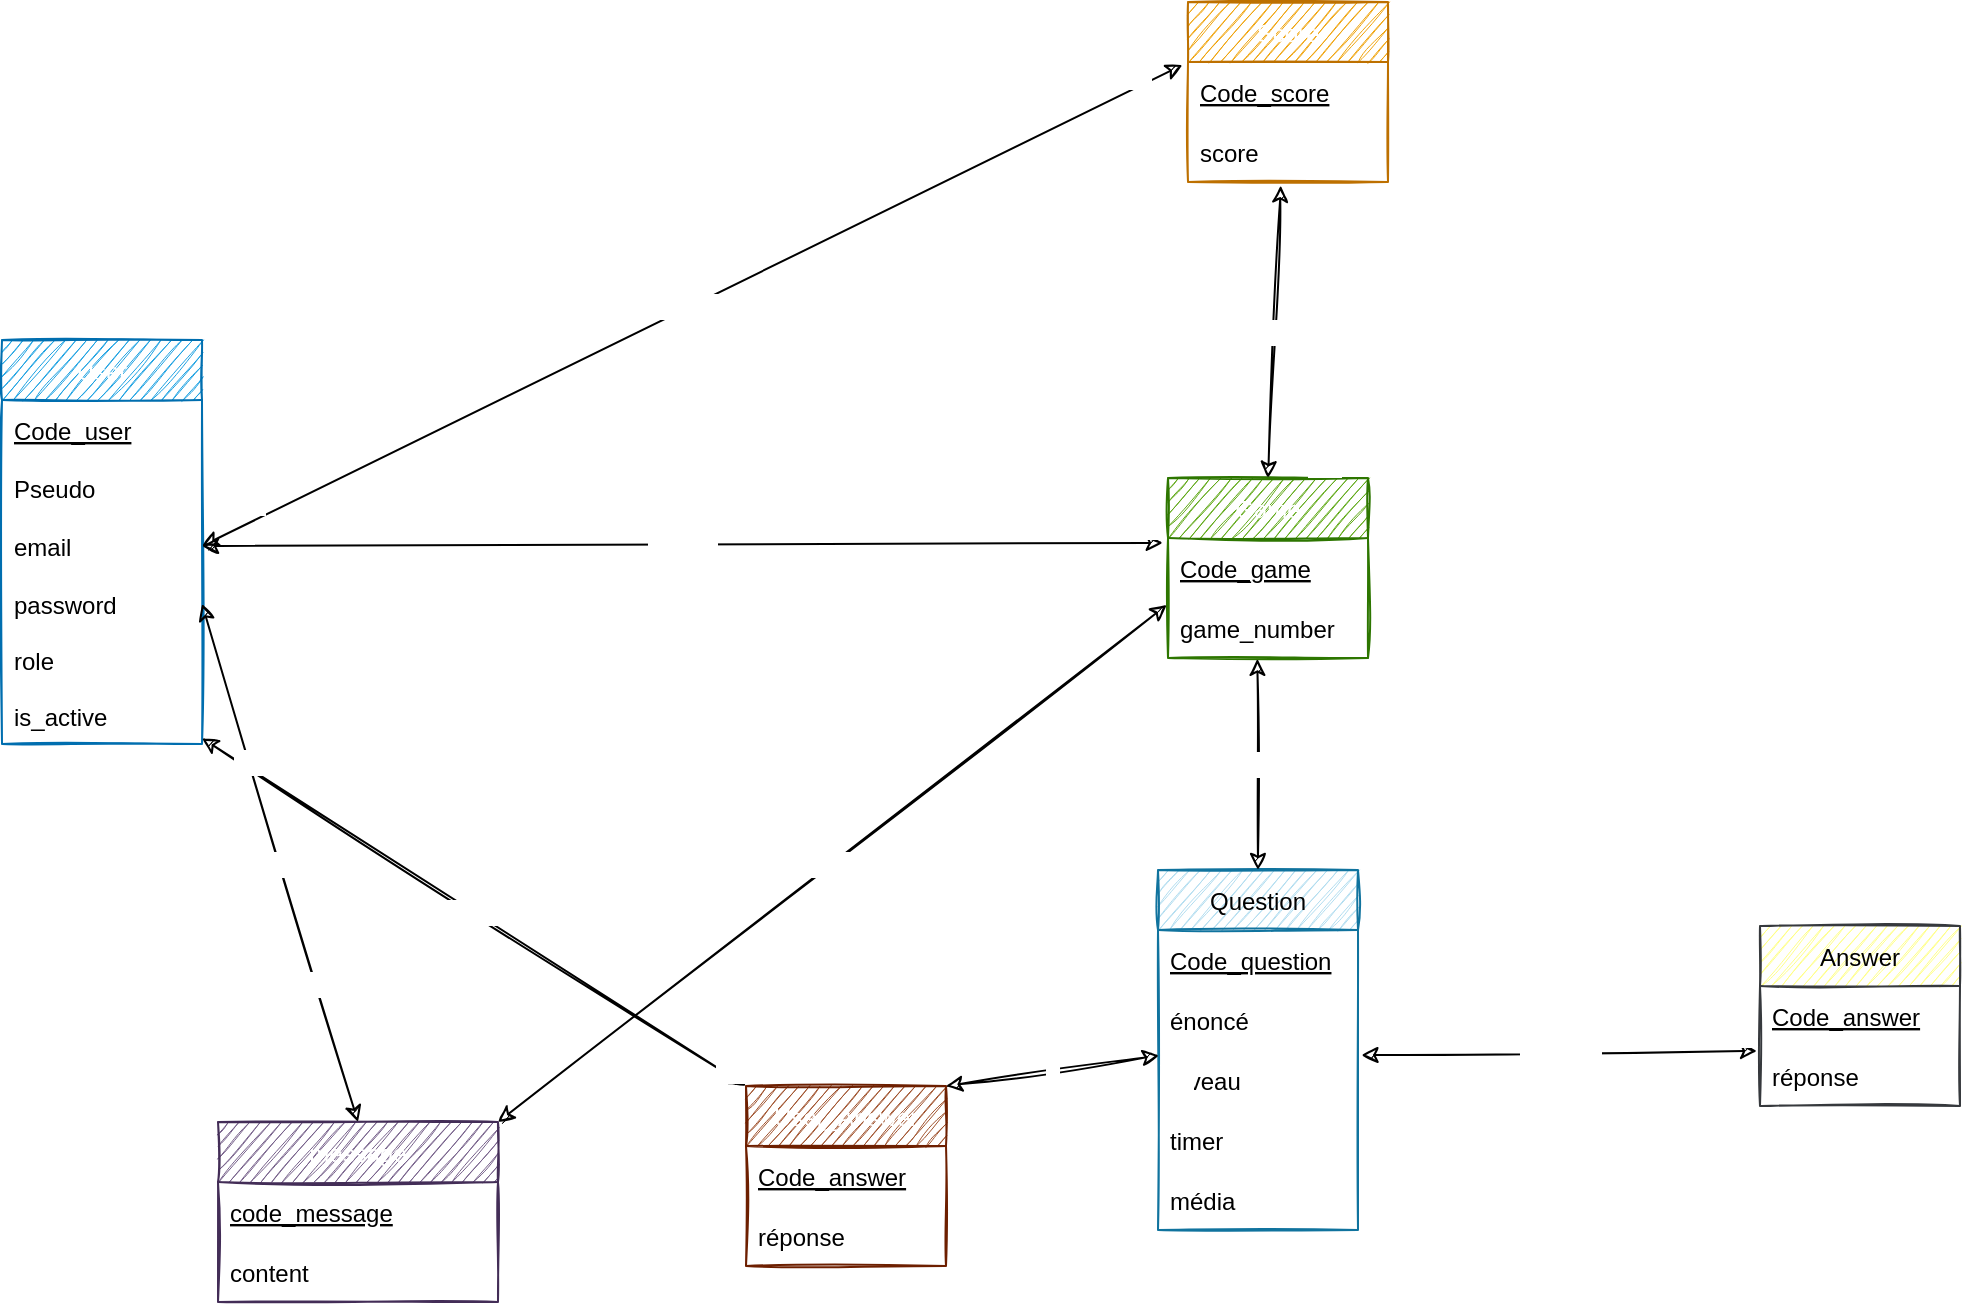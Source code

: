 <mxfile>
    <diagram id="3xxxpGB8uzVEkUUVOhj-" name="Page-1">
        <mxGraphModel dx="3545" dy="1462" grid="0" gridSize="10" guides="1" tooltips="1" connect="1" arrows="1" fold="1" page="0" pageScale="1" pageWidth="827" pageHeight="1169" background="none" math="0" shadow="0">
            <root>
                <mxCell id="0"/>
                <mxCell id="1" parent="0"/>
                <mxCell id="93" value="User" style="swimlane;fontStyle=0;childLayout=stackLayout;horizontal=1;startSize=30;horizontalStack=0;resizeParent=1;resizeParentMax=0;resizeLast=0;collapsible=1;marginBottom=0;fillColor=#1ba1e2;fontColor=#ffffff;strokeColor=#006EAF;rounded=0;sketch=1;" parent="1" vertex="1">
                    <mxGeometry x="-1635" y="-616" width="100" height="202" as="geometry">
                        <mxRectangle x="-1184" y="-603" width="52" height="30" as="alternateBounds"/>
                    </mxGeometry>
                </mxCell>
                <mxCell id="94" value="Code_user" style="text;strokeColor=none;fillColor=none;align=left;verticalAlign=middle;spacingLeft=4;spacingRight=4;overflow=hidden;points=[[0,0.5],[1,0.5]];portConstraint=eastwest;rotatable=0;fontStyle=4;rounded=0;sketch=1;" parent="93" vertex="1">
                    <mxGeometry y="30" width="100" height="30" as="geometry"/>
                </mxCell>
                <mxCell id="96" value="Pseudo" style="text;strokeColor=none;fillColor=none;align=left;verticalAlign=middle;spacingLeft=4;spacingRight=4;overflow=hidden;points=[[0,0.5],[1,0.5]];portConstraint=eastwest;rotatable=0;rounded=0;sketch=1;" parent="93" vertex="1">
                    <mxGeometry y="60" width="100" height="28" as="geometry"/>
                </mxCell>
                <mxCell id="97" value="email" style="text;strokeColor=none;fillColor=none;align=left;verticalAlign=middle;spacingLeft=4;spacingRight=4;overflow=hidden;points=[[0,0.5],[1,0.5]];portConstraint=eastwest;rotatable=0;rounded=0;sketch=1;" parent="93" vertex="1">
                    <mxGeometry y="88" width="100" height="30" as="geometry"/>
                </mxCell>
                <mxCell id="105" value="password" style="text;strokeColor=none;fillColor=none;align=left;verticalAlign=middle;spacingLeft=4;spacingRight=4;overflow=hidden;points=[[0,0.5],[1,0.5]];portConstraint=eastwest;rotatable=0;rounded=0;sketch=1;" parent="93" vertex="1">
                    <mxGeometry y="118" width="100" height="28" as="geometry"/>
                </mxCell>
                <mxCell id="107" value="role" style="text;strokeColor=none;fillColor=none;align=left;verticalAlign=middle;spacingLeft=4;spacingRight=4;overflow=hidden;points=[[0,0.5],[1,0.5]];portConstraint=eastwest;rotatable=0;rounded=0;sketch=1;" parent="93" vertex="1">
                    <mxGeometry y="146" width="100" height="28" as="geometry"/>
                </mxCell>
                <mxCell id="108" value="is_active" style="text;strokeColor=none;fillColor=none;align=left;verticalAlign=middle;spacingLeft=4;spacingRight=4;overflow=hidden;points=[[0,0.5],[1,0.5]];portConstraint=eastwest;rotatable=0;rounded=0;sketch=1;" parent="93" vertex="1">
                    <mxGeometry y="174" width="100" height="28" as="geometry"/>
                </mxCell>
                <mxCell id="109" value="Game" style="swimlane;fontStyle=0;childLayout=stackLayout;horizontal=1;startSize=30;horizontalStack=0;resizeParent=1;resizeParentMax=0;resizeLast=0;collapsible=1;marginBottom=0;fillColor=#60a917;fontColor=#ffffff;strokeColor=#2D7600;rounded=0;sketch=1;" parent="1" vertex="1">
                    <mxGeometry x="-1052" y="-547" width="100" height="90" as="geometry">
                        <mxRectangle x="-1184" y="-603" width="52" height="30" as="alternateBounds"/>
                    </mxGeometry>
                </mxCell>
                <mxCell id="110" value="Code_game" style="text;strokeColor=none;fillColor=none;align=left;verticalAlign=middle;spacingLeft=4;spacingRight=4;overflow=hidden;points=[[0,0.5],[1,0.5]];portConstraint=eastwest;rotatable=0;fontStyle=4;rounded=0;sketch=1;" parent="109" vertex="1">
                    <mxGeometry y="30" width="100" height="30" as="geometry"/>
                </mxCell>
                <mxCell id="279" value="game_number" style="text;strokeColor=none;fillColor=none;align=left;verticalAlign=middle;spacingLeft=4;spacingRight=4;overflow=hidden;points=[[0,0.5],[1,0.5]];portConstraint=eastwest;rotatable=0;fontStyle=0;rounded=0;sketch=1;" vertex="1" parent="109">
                    <mxGeometry y="60" width="100" height="30" as="geometry"/>
                </mxCell>
                <mxCell id="122" value="Score" style="swimlane;fontStyle=0;childLayout=stackLayout;horizontal=1;startSize=30;horizontalStack=0;resizeParent=1;resizeParentMax=0;resizeLast=0;collapsible=1;marginBottom=0;fillColor=#f0a30a;strokeColor=#BD7000;rounded=0;fontColor=#FFFFFF;sketch=1;" parent="1" vertex="1">
                    <mxGeometry x="-1042" y="-785" width="100" height="90" as="geometry">
                        <mxRectangle x="-1184" y="-603" width="52" height="30" as="alternateBounds"/>
                    </mxGeometry>
                </mxCell>
                <mxCell id="123" value="Code_score" style="text;strokeColor=none;fillColor=none;align=left;verticalAlign=middle;spacingLeft=4;spacingRight=4;overflow=hidden;points=[[0,0.5],[1,0.5]];portConstraint=eastwest;rotatable=0;fontStyle=4;rounded=0;sketch=1;" parent="122" vertex="1">
                    <mxGeometry y="30" width="100" height="30" as="geometry"/>
                </mxCell>
                <mxCell id="267" value="score" style="text;strokeColor=none;fillColor=none;align=left;verticalAlign=middle;spacingLeft=4;spacingRight=4;overflow=hidden;points=[[0,0.5],[1,0.5]];portConstraint=eastwest;rotatable=0;fontStyle=0;rounded=0;sketch=1;" vertex="1" parent="122">
                    <mxGeometry y="60" width="100" height="30" as="geometry"/>
                </mxCell>
                <mxCell id="147" value="" style="endArrow=classic;html=1;fontColor=#FFFFFF;startArrow=classic;startFill=1;entryX=-0.028;entryY=0.05;entryDx=0;entryDy=0;entryPerimeter=0;exitX=1;exitY=0.5;exitDx=0;exitDy=0;sketch=1;" parent="1" source="97" target="123" edge="1">
                    <mxGeometry relative="1" as="geometry">
                        <mxPoint x="-1187" y="-545" as="sourcePoint"/>
                        <mxPoint x="-923" y="-702" as="targetPoint"/>
                    </mxGeometry>
                </mxCell>
                <mxCell id="148" value="Obtient" style="edgeLabel;resizable=0;html=1;align=center;verticalAlign=middle;fontColor=#FFFFFF;sketch=1;" parent="147" connectable="0" vertex="1">
                    <mxGeometry relative="1" as="geometry"/>
                </mxCell>
                <mxCell id="149" value="0/N" style="edgeLabel;resizable=0;html=1;align=left;verticalAlign=bottom;fontColor=#FFFFFF;sketch=1;" parent="147" connectable="0" vertex="1">
                    <mxGeometry x="-1" relative="1" as="geometry">
                        <mxPoint x="13" y="-14" as="offset"/>
                    </mxGeometry>
                </mxCell>
                <mxCell id="150" value="1/1" style="edgeLabel;resizable=0;html=1;align=right;verticalAlign=bottom;fontColor=#FFFFFF;sketch=1;" parent="147" connectable="0" vertex="1">
                    <mxGeometry x="1" relative="1" as="geometry">
                        <mxPoint x="-15" y="14" as="offset"/>
                    </mxGeometry>
                </mxCell>
                <mxCell id="158" value="" style="endArrow=classic;html=1;fontColor=#FFFFFF;entryX=-0.026;entryY=0.081;entryDx=0;entryDy=0;entryPerimeter=0;startArrow=classic;startFill=1;exitX=1;exitY=0.5;exitDx=0;exitDy=0;sketch=1;" parent="1" source="97" target="110" edge="1">
                    <mxGeometry relative="1" as="geometry">
                        <mxPoint x="-1193" y="-545" as="sourcePoint"/>
                        <mxPoint x="-964" y="-714" as="targetPoint"/>
                    </mxGeometry>
                </mxCell>
                <mxCell id="159" value="Rejoint" style="edgeLabel;resizable=0;html=1;align=center;verticalAlign=middle;fontColor=#FFFFFF;sketch=1;" parent="158" connectable="0" vertex="1">
                    <mxGeometry relative="1" as="geometry"/>
                </mxCell>
                <mxCell id="160" value="0/N" style="edgeLabel;resizable=0;html=1;align=left;verticalAlign=bottom;fontColor=#FFFFFF;sketch=1;" parent="158" connectable="0" vertex="1">
                    <mxGeometry x="-1" relative="1" as="geometry">
                        <mxPoint x="14" y="20" as="offset"/>
                    </mxGeometry>
                </mxCell>
                <mxCell id="161" value="1/N" style="edgeLabel;resizable=0;html=1;align=right;verticalAlign=bottom;fontColor=#FFFFFF;sketch=1;" parent="158" connectable="0" vertex="1">
                    <mxGeometry x="1" relative="1" as="geometry"/>
                </mxCell>
                <mxCell id="162" value="Question" style="swimlane;fontStyle=0;childLayout=stackLayout;horizontal=1;startSize=30;horizontalStack=0;resizeParent=1;resizeParentMax=0;resizeLast=0;collapsible=1;marginBottom=0;fillColor=#b1ddf0;strokeColor=#10739e;rounded=0;sketch=1;" parent="1" vertex="1">
                    <mxGeometry x="-1057" y="-351" width="100" height="180" as="geometry">
                        <mxRectangle x="-1184" y="-603" width="52" height="30" as="alternateBounds"/>
                    </mxGeometry>
                </mxCell>
                <mxCell id="171" value="Code_question" style="text;strokeColor=none;fillColor=none;align=left;verticalAlign=middle;spacingLeft=4;spacingRight=4;overflow=hidden;points=[[0,0.5],[1,0.5]];portConstraint=eastwest;rotatable=0;fontStyle=4;rounded=0;sketch=1;" parent="162" vertex="1">
                    <mxGeometry y="30" width="100" height="30" as="geometry"/>
                </mxCell>
                <mxCell id="168" value="énoncé" style="text;strokeColor=none;fillColor=none;align=left;verticalAlign=middle;spacingLeft=4;spacingRight=4;overflow=hidden;points=[[0,0.5],[1,0.5]];portConstraint=eastwest;rotatable=0;fontStyle=0;rounded=0;sketch=1;" parent="162" vertex="1">
                    <mxGeometry y="60" width="100" height="30" as="geometry"/>
                </mxCell>
                <mxCell id="170" value="niveau" style="text;strokeColor=none;fillColor=none;align=left;verticalAlign=middle;spacingLeft=4;spacingRight=4;overflow=hidden;points=[[0,0.5],[1,0.5]];portConstraint=eastwest;rotatable=0;fontStyle=0;rounded=0;sketch=1;" parent="162" vertex="1">
                    <mxGeometry y="90" width="100" height="30" as="geometry"/>
                </mxCell>
                <mxCell id="172" value="timer" style="text;strokeColor=none;fillColor=none;align=left;verticalAlign=middle;spacingLeft=4;spacingRight=4;overflow=hidden;points=[[0,0.5],[1,0.5]];portConstraint=eastwest;rotatable=0;fontStyle=0;rounded=0;sketch=1;" parent="162" vertex="1">
                    <mxGeometry y="120" width="100" height="30" as="geometry"/>
                </mxCell>
                <mxCell id="163" value="média" style="text;strokeColor=none;fillColor=none;align=left;verticalAlign=middle;spacingLeft=4;spacingRight=4;overflow=hidden;points=[[0,0.5],[1,0.5]];portConstraint=eastwest;rotatable=0;fontStyle=0;rounded=0;sketch=1;" parent="162" vertex="1">
                    <mxGeometry y="150" width="100" height="30" as="geometry"/>
                </mxCell>
                <mxCell id="164" value="Answer" style="swimlane;fontStyle=0;childLayout=stackLayout;horizontal=1;startSize=30;horizontalStack=0;resizeParent=1;resizeParentMax=0;resizeLast=0;collapsible=1;marginBottom=0;fillColor=#ffff88;strokeColor=#36393d;rounded=0;sketch=1;" parent="1" vertex="1">
                    <mxGeometry x="-756" y="-323" width="100" height="90" as="geometry">
                        <mxRectangle x="-1184" y="-603" width="52" height="30" as="alternateBounds"/>
                    </mxGeometry>
                </mxCell>
                <mxCell id="174" value="Code_answer" style="text;strokeColor=none;fillColor=none;align=left;verticalAlign=middle;spacingLeft=4;spacingRight=4;overflow=hidden;points=[[0,0.5],[1,0.5]];portConstraint=eastwest;rotatable=0;fontStyle=4;rounded=0;sketch=1;" parent="164" vertex="1">
                    <mxGeometry y="30" width="100" height="30" as="geometry"/>
                </mxCell>
                <mxCell id="173" value="réponse" style="text;strokeColor=none;fillColor=none;align=left;verticalAlign=middle;spacingLeft=4;spacingRight=4;overflow=hidden;points=[[0,0.5],[1,0.5]];portConstraint=eastwest;rotatable=0;fontStyle=0;rounded=0;sketch=1;" parent="164" vertex="1">
                    <mxGeometry y="60" width="100" height="30" as="geometry"/>
                </mxCell>
                <mxCell id="175" value="" style="endArrow=classic;html=1;fontColor=#FFFFFF;entryX=-0.015;entryY=0.082;entryDx=0;entryDy=0;entryPerimeter=0;exitX=1.017;exitY=1.086;exitDx=0;exitDy=0;exitPerimeter=0;startArrow=classic;startFill=1;sketch=1;" parent="1" source="168" target="173" edge="1">
                    <mxGeometry relative="1" as="geometry">
                        <mxPoint x="-1122" y="-294.43" as="sourcePoint"/>
                        <mxPoint x="-812.6" y="-297.0" as="targetPoint"/>
                    </mxGeometry>
                </mxCell>
                <mxCell id="176" value="possède" style="edgeLabel;resizable=0;html=1;align=center;verticalAlign=middle;fontColor=#FFFFFF;sketch=1;" parent="175" connectable="0" vertex="1">
                    <mxGeometry relative="1" as="geometry"/>
                </mxCell>
                <mxCell id="177" value="0/1" style="edgeLabel;resizable=0;html=1;align=left;verticalAlign=bottom;fontColor=#FFFFFF;sketch=1;" parent="175" connectable="0" vertex="1">
                    <mxGeometry x="-1" relative="1" as="geometry">
                        <mxPoint y="21" as="offset"/>
                    </mxGeometry>
                </mxCell>
                <mxCell id="178" value="1/N" style="edgeLabel;resizable=0;html=1;align=right;verticalAlign=bottom;fontColor=#FFFFFF;sketch=1;" parent="175" connectable="0" vertex="1">
                    <mxGeometry x="1" relative="1" as="geometry"/>
                </mxCell>
                <mxCell id="179" value="" style="endArrow=classic;html=1;fontColor=#FFFFFF;entryX=0.447;entryY=1.013;entryDx=0;entryDy=0;entryPerimeter=0;startArrow=classic;startFill=1;exitX=0.5;exitY=0;exitDx=0;exitDy=0;sketch=1;" parent="1" source="162" target="279" edge="1">
                    <mxGeometry relative="1" as="geometry">
                        <mxPoint x="-1183" y="-532" as="sourcePoint"/>
                        <mxPoint x="-873.6" y="-534.57" as="targetPoint"/>
                    </mxGeometry>
                </mxCell>
                <mxCell id="180" value="Comprends" style="edgeLabel;resizable=0;html=1;align=center;verticalAlign=middle;fontColor=#FFFFFF;sketch=1;" parent="179" connectable="0" vertex="1">
                    <mxGeometry relative="1" as="geometry"/>
                </mxCell>
                <mxCell id="181" value="0/N" style="edgeLabel;resizable=0;html=1;align=left;verticalAlign=bottom;fontColor=#FFFFFF;sketch=1;" parent="179" connectable="0" vertex="1">
                    <mxGeometry x="-1" relative="1" as="geometry">
                        <mxPoint y="-14" as="offset"/>
                    </mxGeometry>
                </mxCell>
                <mxCell id="182" value="N/N" style="edgeLabel;resizable=0;html=1;align=right;verticalAlign=bottom;fontColor=#FFFFFF;sketch=1;" parent="179" connectable="0" vertex="1">
                    <mxGeometry x="1" relative="1" as="geometry">
                        <mxPoint x="31" y="20" as="offset"/>
                    </mxGeometry>
                </mxCell>
                <mxCell id="183" value="" style="endArrow=classic;html=1;fontColor=#FFFFFF;startArrow=classic;startFill=1;entryX=0.464;entryY=1.06;entryDx=0;entryDy=0;entryPerimeter=0;exitX=0.5;exitY=0;exitDx=0;exitDy=0;sketch=1;" parent="1" source="109" target="267" edge="1">
                    <mxGeometry relative="1" as="geometry">
                        <mxPoint x="-828" y="-582" as="sourcePoint"/>
                        <mxPoint x="-838" y="-732" as="targetPoint"/>
                    </mxGeometry>
                </mxCell>
                <mxCell id="184" value="Attribue" style="edgeLabel;resizable=0;html=1;align=center;verticalAlign=middle;fontColor=#FFFFFF;sketch=1;" parent="183" connectable="0" vertex="1">
                    <mxGeometry relative="1" as="geometry"/>
                </mxCell>
                <mxCell id="185" value="1/N" style="edgeLabel;resizable=0;html=1;align=left;verticalAlign=bottom;fontColor=#FFFFFF;sketch=1;" parent="183" connectable="0" vertex="1">
                    <mxGeometry x="-1" relative="1" as="geometry">
                        <mxPoint x="18" y="1" as="offset"/>
                    </mxGeometry>
                </mxCell>
                <mxCell id="186" value="1/1" style="edgeLabel;resizable=0;html=1;align=right;verticalAlign=bottom;fontColor=#FFFFFF;sketch=1;" parent="183" connectable="0" vertex="1">
                    <mxGeometry x="1" relative="1" as="geometry">
                        <mxPoint x="-8" y="23" as="offset"/>
                    </mxGeometry>
                </mxCell>
                <mxCell id="187" value="message" style="swimlane;fontStyle=0;childLayout=stackLayout;horizontal=1;startSize=30;horizontalStack=0;resizeParent=1;resizeParentMax=0;resizeLast=0;collapsible=1;marginBottom=0;fillColor=#76608a;fontColor=#ffffff;strokeColor=#432D57;rounded=0;sketch=1;" parent="1" vertex="1">
                    <mxGeometry x="-1527" y="-225" width="140" height="90" as="geometry"/>
                </mxCell>
                <mxCell id="188" value="code_message" style="text;strokeColor=none;fillColor=none;align=left;verticalAlign=middle;spacingLeft=4;spacingRight=4;overflow=hidden;points=[[0,0.5],[1,0.5]];portConstraint=eastwest;rotatable=0;fontStyle=4;rounded=0;sketch=1;" parent="187" vertex="1">
                    <mxGeometry y="30" width="140" height="30" as="geometry"/>
                </mxCell>
                <mxCell id="189" value="content" style="text;strokeColor=none;fillColor=none;align=left;verticalAlign=middle;spacingLeft=4;spacingRight=4;overflow=hidden;points=[[0,0.5],[1,0.5]];portConstraint=eastwest;rotatable=0;rounded=0;sketch=1;" parent="187" vertex="1">
                    <mxGeometry y="60" width="140" height="30" as="geometry"/>
                </mxCell>
                <mxCell id="192" value="" style="endArrow=classic;html=1;fontColor=#FFFFFF;startArrow=classic;startFill=1;entryX=1;entryY=0.5;entryDx=0;entryDy=0;exitX=0.5;exitY=0;exitDx=0;exitDy=0;sketch=1;" parent="1" source="187" target="105" edge="1">
                    <mxGeometry relative="1" as="geometry">
                        <mxPoint x="-1215" y="-440" as="sourcePoint"/>
                        <mxPoint x="-1361.8" y="-459" as="targetPoint"/>
                    </mxGeometry>
                </mxCell>
                <mxCell id="193" value="Envoie" style="edgeLabel;resizable=0;html=1;align=center;verticalAlign=middle;fontColor=#FFFFFF;sketch=1;" parent="192" connectable="0" vertex="1">
                    <mxGeometry relative="1" as="geometry"/>
                </mxCell>
                <mxCell id="195" value="0/N" style="edgeLabel;resizable=0;html=1;align=right;verticalAlign=bottom;fontColor=#FFFFFF;sketch=1;" parent="192" connectable="0" vertex="1">
                    <mxGeometry x="1" relative="1" as="geometry">
                        <mxPoint x="27" y="13" as="offset"/>
                    </mxGeometry>
                </mxCell>
                <mxCell id="201" value="User_Answer" style="swimlane;fontStyle=0;childLayout=stackLayout;horizontal=1;startSize=30;horizontalStack=0;resizeParent=1;resizeParentMax=0;resizeLast=0;collapsible=1;marginBottom=0;fillColor=#a0522d;strokeColor=#6D1F00;rounded=0;fontColor=#ffffff;sketch=1;" vertex="1" parent="1">
                    <mxGeometry x="-1263" y="-243" width="100" height="90" as="geometry">
                        <mxRectangle x="-1184" y="-603" width="52" height="30" as="alternateBounds"/>
                    </mxGeometry>
                </mxCell>
                <mxCell id="202" value="Code_answer" style="text;strokeColor=none;fillColor=none;align=left;verticalAlign=middle;spacingLeft=4;spacingRight=4;overflow=hidden;points=[[0,0.5],[1,0.5]];portConstraint=eastwest;rotatable=0;fontStyle=4;rounded=0;sketch=1;" vertex="1" parent="201">
                    <mxGeometry y="30" width="100" height="30" as="geometry"/>
                </mxCell>
                <mxCell id="203" value="réponse" style="text;strokeColor=none;fillColor=none;align=left;verticalAlign=middle;spacingLeft=4;spacingRight=4;overflow=hidden;points=[[0,0.5],[1,0.5]];portConstraint=eastwest;rotatable=0;fontStyle=0;rounded=0;sketch=1;" vertex="1" parent="201">
                    <mxGeometry y="60" width="100" height="30" as="geometry"/>
                </mxCell>
                <mxCell id="204" value="" style="endArrow=classic;html=1;fontColor=#FFFFFF;startArrow=classic;startFill=1;entryX=-0.006;entryY=1.115;entryDx=0;entryDy=0;exitX=1;exitY=0;exitDx=0;exitDy=0;entryPerimeter=0;sketch=1;" edge="1" parent="1" source="187" target="110">
                    <mxGeometry relative="1" as="geometry">
                        <mxPoint x="-1241" y="-233" as="sourcePoint"/>
                        <mxPoint x="-1317" y="-439" as="targetPoint"/>
                    </mxGeometry>
                </mxCell>
                <mxCell id="205" value="fait partie" style="edgeLabel;resizable=0;html=1;align=center;verticalAlign=middle;fontColor=#FFFFFF;sketch=1;" connectable="0" vertex="1" parent="204">
                    <mxGeometry relative="1" as="geometry"/>
                </mxCell>
                <mxCell id="207" value="1/1" style="edgeLabel;resizable=0;html=1;align=right;verticalAlign=bottom;fontColor=#FFFFFF;sketch=1;" connectable="0" vertex="1" parent="1">
                    <mxGeometry x="-1471.997" y="-285.996" as="geometry"/>
                </mxCell>
                <mxCell id="208" value="1/1" style="edgeLabel;resizable=0;html=1;align=right;verticalAlign=bottom;fontColor=#FFFFFF;sketch=1;" connectable="0" vertex="1" parent="1">
                    <mxGeometry x="-1377.997" y="-224.996" as="geometry">
                        <mxPoint x="3" y="-15" as="offset"/>
                    </mxGeometry>
                </mxCell>
                <mxCell id="209" value="0/N" style="edgeLabel;resizable=0;html=1;align=right;verticalAlign=bottom;fontColor=#FFFFFF;sketch=1;" connectable="0" vertex="1" parent="1">
                    <mxGeometry x="-1067.997" y="-475.996" as="geometry"/>
                </mxCell>
                <mxCell id="280" value="" style="endArrow=classic;html=1;fontColor=#FFFFFF;exitX=0.005;exitY=0.093;exitDx=0;exitDy=0;startArrow=classic;startFill=1;sketch=1;entryX=1;entryY=0;entryDx=0;entryDy=0;exitPerimeter=0;" edge="1" parent="1" source="170" target="201">
                    <mxGeometry relative="1" as="geometry">
                        <mxPoint x="-942.0" y="-360.0" as="sourcePoint"/>
                        <mxPoint x="-750" y="-476" as="targetPoint"/>
                    </mxGeometry>
                </mxCell>
                <mxCell id="281" value="a&lt;br&gt;" style="edgeLabel;resizable=0;html=1;align=center;verticalAlign=middle;fontColor=#FFFFFF;sketch=1;" connectable="0" vertex="1" parent="280">
                    <mxGeometry relative="1" as="geometry"/>
                </mxCell>
                <mxCell id="282" value="1/1" style="edgeLabel;resizable=0;html=1;align=left;verticalAlign=bottom;fontColor=#FFFFFF;sketch=1;" connectable="0" vertex="1" parent="280">
                    <mxGeometry x="-1" relative="1" as="geometry">
                        <mxPoint y="21" as="offset"/>
                    </mxGeometry>
                </mxCell>
                <mxCell id="283" value="1/1" style="edgeLabel;resizable=0;html=1;align=right;verticalAlign=bottom;fontColor=#FFFFFF;sketch=1;" connectable="0" vertex="1" parent="280">
                    <mxGeometry x="1" relative="1" as="geometry"/>
                </mxCell>
                <mxCell id="284" value="" style="endArrow=classic;html=1;fontColor=#FFFFFF;entryX=0;entryY=0;entryDx=0;entryDy=0;startArrow=classic;startFill=1;exitX=1;exitY=0.898;exitDx=0;exitDy=0;sketch=1;exitPerimeter=0;" edge="1" parent="1" source="108" target="201">
                    <mxGeometry relative="1" as="geometry">
                        <mxPoint x="-1525" y="-503" as="sourcePoint"/>
                        <mxPoint x="-1044.6" y="-504.57" as="targetPoint"/>
                    </mxGeometry>
                </mxCell>
                <mxCell id="285" value="réponds" style="edgeLabel;resizable=0;html=1;align=center;verticalAlign=middle;fontColor=#FFFFFF;sketch=1;" connectable="0" vertex="1" parent="284">
                    <mxGeometry relative="1" as="geometry"/>
                </mxCell>
                <mxCell id="286" value="0/N" style="edgeLabel;resizable=0;html=1;align=left;verticalAlign=bottom;fontColor=#FFFFFF;sketch=1;" connectable="0" vertex="1" parent="284">
                    <mxGeometry x="-1" relative="1" as="geometry">
                        <mxPoint x="14" y="20" as="offset"/>
                    </mxGeometry>
                </mxCell>
                <mxCell id="287" value="1/1" style="edgeLabel;resizable=0;html=1;align=right;verticalAlign=bottom;fontColor=#FFFFFF;sketch=1;" connectable="0" vertex="1" parent="284">
                    <mxGeometry x="1" relative="1" as="geometry"/>
                </mxCell>
                <mxCell id="288" value="0/1" style="edgeLabel;resizable=0;html=1;align=left;verticalAlign=bottom;fontColor=#FFFFFF;sketch=1;" connectable="0" vertex="1" parent="1">
                    <mxGeometry x="-1082.0" y="-261.0" as="geometry"/>
                </mxCell>
            </root>
        </mxGraphModel>
    </diagram>
    <diagram id="fOvVJ5IIrl5qBZ8FNNcn" name="Page-1">
        <mxGraphModel dx="2634" dy="1188" grid="1" gridSize="10" guides="1" tooltips="1" connect="1" arrows="1" fold="1" page="1" pageScale="1" pageWidth="827" pageHeight="1169" math="0" shadow="0">
            <root>
                <mxCell id="0"/>
                <mxCell id="1" parent="0"/>
            </root>
        </mxGraphModel>
    </diagram>
</mxfile>